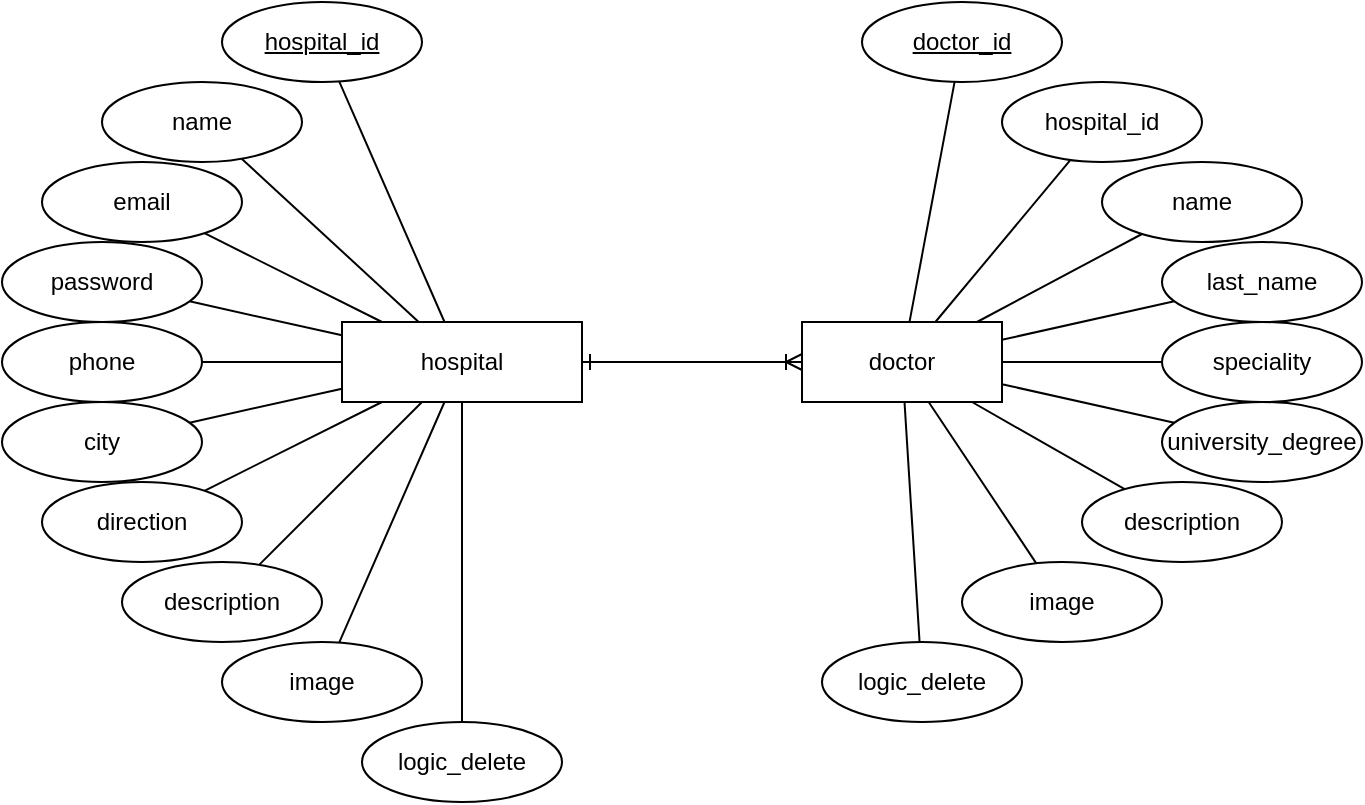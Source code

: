 <mxfile version="26.0.10">
  <diagram name="Página-1" id="dx8DmzmRuRMdMXZH5pXV">
    <mxGraphModel dx="1450" dy="922" grid="1" gridSize="10" guides="1" tooltips="1" connect="1" arrows="1" fold="1" page="0" pageScale="1" pageWidth="827" pageHeight="1169" math="0" shadow="0">
      <root>
        <mxCell id="0" />
        <mxCell id="1" parent="0" />
        <mxCell id="AySGl4q65i81pyB-RRSA-20" style="edgeStyle=none;curved=1;rounded=0;orthogonalLoop=1;jettySize=auto;html=1;entryX=0;entryY=0.5;entryDx=0;entryDy=0;fontSize=12;strokeColor=default;endArrow=ERoneToMany;endFill=0;startArrow=ERone;startFill=0;" parent="1" source="AySGl4q65i81pyB-RRSA-1" target="AySGl4q65i81pyB-RRSA-13" edge="1">
          <mxGeometry relative="1" as="geometry" />
        </mxCell>
        <mxCell id="AySGl4q65i81pyB-RRSA-1" value="hospital" style="whiteSpace=wrap;html=1;align=center;" parent="1" vertex="1">
          <mxGeometry x="-170" y="-240" width="120" height="40" as="geometry" />
        </mxCell>
        <mxCell id="AySGl4q65i81pyB-RRSA-21" style="edgeStyle=none;curved=1;rounded=0;orthogonalLoop=1;jettySize=auto;html=1;fontSize=12;startSize=8;endSize=8;endArrow=none;startFill=0;" parent="1" source="AySGl4q65i81pyB-RRSA-2" target="AySGl4q65i81pyB-RRSA-1" edge="1">
          <mxGeometry relative="1" as="geometry" />
        </mxCell>
        <mxCell id="AySGl4q65i81pyB-RRSA-2" value="hospital_id" style="ellipse;whiteSpace=wrap;html=1;align=center;fontStyle=4;" parent="1" vertex="1">
          <mxGeometry x="-230" y="-400" width="100" height="40" as="geometry" />
        </mxCell>
        <mxCell id="AySGl4q65i81pyB-RRSA-23" style="edgeStyle=none;shape=connector;curved=1;rounded=0;orthogonalLoop=1;jettySize=auto;html=1;strokeColor=default;align=center;verticalAlign=middle;fontFamily=Helvetica;fontSize=12;fontColor=default;labelBackgroundColor=default;startFill=0;startSize=8;endArrow=none;endSize=8;" parent="1" source="AySGl4q65i81pyB-RRSA-3" target="AySGl4q65i81pyB-RRSA-1" edge="1">
          <mxGeometry relative="1" as="geometry" />
        </mxCell>
        <mxCell id="AySGl4q65i81pyB-RRSA-3" value="name" style="ellipse;whiteSpace=wrap;html=1;align=center;" parent="1" vertex="1">
          <mxGeometry x="-290" y="-360" width="100" height="40" as="geometry" />
        </mxCell>
        <mxCell id="AySGl4q65i81pyB-RRSA-24" style="edgeStyle=none;shape=connector;curved=1;rounded=0;orthogonalLoop=1;jettySize=auto;html=1;strokeColor=default;align=center;verticalAlign=middle;fontFamily=Helvetica;fontSize=12;fontColor=default;labelBackgroundColor=default;startFill=0;startSize=8;endArrow=none;endSize=8;" parent="1" source="AySGl4q65i81pyB-RRSA-4" target="AySGl4q65i81pyB-RRSA-1" edge="1">
          <mxGeometry relative="1" as="geometry" />
        </mxCell>
        <mxCell id="AySGl4q65i81pyB-RRSA-4" value="email" style="ellipse;whiteSpace=wrap;html=1;align=center;" parent="1" vertex="1">
          <mxGeometry x="-320" y="-320" width="100" height="40" as="geometry" />
        </mxCell>
        <mxCell id="AySGl4q65i81pyB-RRSA-25" style="edgeStyle=none;shape=connector;curved=1;rounded=0;orthogonalLoop=1;jettySize=auto;html=1;strokeColor=default;align=center;verticalAlign=middle;fontFamily=Helvetica;fontSize=12;fontColor=default;labelBackgroundColor=default;startFill=0;startSize=8;endArrow=none;endSize=8;" parent="1" source="AySGl4q65i81pyB-RRSA-5" target="AySGl4q65i81pyB-RRSA-1" edge="1">
          <mxGeometry relative="1" as="geometry" />
        </mxCell>
        <mxCell id="AySGl4q65i81pyB-RRSA-5" value="password" style="ellipse;whiteSpace=wrap;html=1;align=center;" parent="1" vertex="1">
          <mxGeometry x="-340" y="-280" width="100" height="40" as="geometry" />
        </mxCell>
        <mxCell id="AySGl4q65i81pyB-RRSA-27" style="edgeStyle=none;shape=connector;curved=1;rounded=0;orthogonalLoop=1;jettySize=auto;html=1;strokeColor=default;align=center;verticalAlign=middle;fontFamily=Helvetica;fontSize=12;fontColor=default;labelBackgroundColor=default;startFill=0;startSize=8;endArrow=none;endSize=8;" parent="1" source="AySGl4q65i81pyB-RRSA-6" target="AySGl4q65i81pyB-RRSA-1" edge="1">
          <mxGeometry relative="1" as="geometry" />
        </mxCell>
        <mxCell id="AySGl4q65i81pyB-RRSA-6" value="city" style="ellipse;whiteSpace=wrap;html=1;align=center;" parent="1" vertex="1">
          <mxGeometry x="-340" y="-200" width="100" height="40" as="geometry" />
        </mxCell>
        <mxCell id="AySGl4q65i81pyB-RRSA-28" style="edgeStyle=none;shape=connector;curved=1;rounded=0;orthogonalLoop=1;jettySize=auto;html=1;strokeColor=default;align=center;verticalAlign=middle;fontFamily=Helvetica;fontSize=12;fontColor=default;labelBackgroundColor=default;startFill=0;startSize=8;endArrow=none;endSize=8;" parent="1" source="AySGl4q65i81pyB-RRSA-7" target="AySGl4q65i81pyB-RRSA-1" edge="1">
          <mxGeometry relative="1" as="geometry" />
        </mxCell>
        <mxCell id="AySGl4q65i81pyB-RRSA-7" value="direction" style="ellipse;whiteSpace=wrap;html=1;align=center;" parent="1" vertex="1">
          <mxGeometry x="-320" y="-160" width="100" height="40" as="geometry" />
        </mxCell>
        <mxCell id="AySGl4q65i81pyB-RRSA-26" style="edgeStyle=none;shape=connector;curved=1;rounded=0;orthogonalLoop=1;jettySize=auto;html=1;strokeColor=default;align=center;verticalAlign=middle;fontFamily=Helvetica;fontSize=12;fontColor=default;labelBackgroundColor=default;startFill=0;startSize=8;endArrow=none;endSize=8;" parent="1" source="AySGl4q65i81pyB-RRSA-8" target="AySGl4q65i81pyB-RRSA-1" edge="1">
          <mxGeometry relative="1" as="geometry" />
        </mxCell>
        <mxCell id="AySGl4q65i81pyB-RRSA-8" value="phone" style="ellipse;whiteSpace=wrap;html=1;align=center;" parent="1" vertex="1">
          <mxGeometry x="-340" y="-240" width="100" height="40" as="geometry" />
        </mxCell>
        <mxCell id="AySGl4q65i81pyB-RRSA-29" style="edgeStyle=none;shape=connector;curved=1;rounded=0;orthogonalLoop=1;jettySize=auto;html=1;strokeColor=default;align=center;verticalAlign=middle;fontFamily=Helvetica;fontSize=12;fontColor=default;labelBackgroundColor=default;startFill=0;startSize=8;endArrow=none;endSize=8;" parent="1" source="AySGl4q65i81pyB-RRSA-9" target="AySGl4q65i81pyB-RRSA-1" edge="1">
          <mxGeometry relative="1" as="geometry" />
        </mxCell>
        <mxCell id="AySGl4q65i81pyB-RRSA-9" value="description" style="ellipse;whiteSpace=wrap;html=1;align=center;" parent="1" vertex="1">
          <mxGeometry x="-280" y="-120" width="100" height="40" as="geometry" />
        </mxCell>
        <mxCell id="AySGl4q65i81pyB-RRSA-30" style="edgeStyle=none;shape=connector;curved=1;rounded=0;orthogonalLoop=1;jettySize=auto;html=1;strokeColor=default;align=center;verticalAlign=middle;fontFamily=Helvetica;fontSize=12;fontColor=default;labelBackgroundColor=default;startFill=0;startSize=8;endArrow=none;endSize=8;" parent="1" source="AySGl4q65i81pyB-RRSA-10" target="AySGl4q65i81pyB-RRSA-1" edge="1">
          <mxGeometry relative="1" as="geometry" />
        </mxCell>
        <mxCell id="AySGl4q65i81pyB-RRSA-10" value="image" style="ellipse;whiteSpace=wrap;html=1;align=center;" parent="1" vertex="1">
          <mxGeometry x="-230" y="-80" width="100" height="40" as="geometry" />
        </mxCell>
        <mxCell id="AySGl4q65i81pyB-RRSA-13" value="doctor" style="whiteSpace=wrap;html=1;align=center;" parent="1" vertex="1">
          <mxGeometry x="60" y="-240" width="100" height="40" as="geometry" />
        </mxCell>
        <mxCell id="AySGl4q65i81pyB-RRSA-32" style="edgeStyle=none;shape=connector;curved=1;rounded=0;orthogonalLoop=1;jettySize=auto;html=1;strokeColor=default;align=center;verticalAlign=middle;fontFamily=Helvetica;fontSize=12;fontColor=default;labelBackgroundColor=default;startFill=0;startSize=8;endArrow=none;endSize=8;" parent="1" source="AySGl4q65i81pyB-RRSA-14" target="AySGl4q65i81pyB-RRSA-13" edge="1">
          <mxGeometry relative="1" as="geometry" />
        </mxCell>
        <mxCell id="AySGl4q65i81pyB-RRSA-14" value="name" style="ellipse;whiteSpace=wrap;html=1;align=center;" parent="1" vertex="1">
          <mxGeometry x="210" y="-320" width="100" height="40" as="geometry" />
        </mxCell>
        <mxCell id="AySGl4q65i81pyB-RRSA-33" style="edgeStyle=none;shape=connector;curved=1;rounded=0;orthogonalLoop=1;jettySize=auto;html=1;strokeColor=default;align=center;verticalAlign=middle;fontFamily=Helvetica;fontSize=12;fontColor=default;labelBackgroundColor=default;startFill=0;startSize=8;endArrow=none;endSize=8;" parent="1" source="AySGl4q65i81pyB-RRSA-15" target="AySGl4q65i81pyB-RRSA-13" edge="1">
          <mxGeometry relative="1" as="geometry" />
        </mxCell>
        <mxCell id="AySGl4q65i81pyB-RRSA-15" value="speciality" style="ellipse;whiteSpace=wrap;html=1;align=center;" parent="1" vertex="1">
          <mxGeometry x="240" y="-240" width="100" height="40" as="geometry" />
        </mxCell>
        <mxCell id="AySGl4q65i81pyB-RRSA-34" style="edgeStyle=none;shape=connector;curved=1;rounded=0;orthogonalLoop=1;jettySize=auto;html=1;strokeColor=default;align=center;verticalAlign=middle;fontFamily=Helvetica;fontSize=12;fontColor=default;labelBackgroundColor=default;startFill=0;startSize=8;endArrow=none;endSize=8;" parent="1" source="AySGl4q65i81pyB-RRSA-16" target="AySGl4q65i81pyB-RRSA-13" edge="1">
          <mxGeometry relative="1" as="geometry" />
        </mxCell>
        <mxCell id="AySGl4q65i81pyB-RRSA-16" value="university_degree" style="ellipse;whiteSpace=wrap;html=1;align=center;" parent="1" vertex="1">
          <mxGeometry x="240" y="-200" width="100" height="40" as="geometry" />
        </mxCell>
        <mxCell id="AySGl4q65i81pyB-RRSA-35" style="edgeStyle=none;shape=connector;curved=1;rounded=0;orthogonalLoop=1;jettySize=auto;html=1;strokeColor=default;align=center;verticalAlign=middle;fontFamily=Helvetica;fontSize=12;fontColor=default;labelBackgroundColor=default;startFill=0;startSize=8;endArrow=none;endSize=8;" parent="1" source="AySGl4q65i81pyB-RRSA-17" target="AySGl4q65i81pyB-RRSA-13" edge="1">
          <mxGeometry relative="1" as="geometry" />
        </mxCell>
        <mxCell id="AySGl4q65i81pyB-RRSA-17" value="description" style="ellipse;whiteSpace=wrap;html=1;align=center;" parent="1" vertex="1">
          <mxGeometry x="200" y="-160" width="100" height="40" as="geometry" />
        </mxCell>
        <mxCell id="AySGl4q65i81pyB-RRSA-36" style="edgeStyle=none;shape=connector;curved=1;rounded=0;orthogonalLoop=1;jettySize=auto;html=1;strokeColor=default;align=center;verticalAlign=middle;fontFamily=Helvetica;fontSize=12;fontColor=default;labelBackgroundColor=default;startFill=0;startSize=8;endArrow=none;endSize=8;" parent="1" source="AySGl4q65i81pyB-RRSA-18" target="AySGl4q65i81pyB-RRSA-13" edge="1">
          <mxGeometry relative="1" as="geometry" />
        </mxCell>
        <mxCell id="AySGl4q65i81pyB-RRSA-18" value="image" style="ellipse;whiteSpace=wrap;html=1;align=center;" parent="1" vertex="1">
          <mxGeometry x="140" y="-120" width="100" height="40" as="geometry" />
        </mxCell>
        <mxCell id="AySGl4q65i81pyB-RRSA-31" style="edgeStyle=none;shape=connector;curved=1;rounded=0;orthogonalLoop=1;jettySize=auto;html=1;strokeColor=default;align=center;verticalAlign=middle;fontFamily=Helvetica;fontSize=12;fontColor=default;labelBackgroundColor=default;startFill=0;startSize=8;endArrow=none;endSize=8;" parent="1" source="AySGl4q65i81pyB-RRSA-19" target="AySGl4q65i81pyB-RRSA-13" edge="1">
          <mxGeometry relative="1" as="geometry" />
        </mxCell>
        <mxCell id="AySGl4q65i81pyB-RRSA-19" value="doctor_id" style="ellipse;whiteSpace=wrap;html=1;align=center;fontStyle=4;" parent="1" vertex="1">
          <mxGeometry x="90" y="-400" width="100" height="40" as="geometry" />
        </mxCell>
        <mxCell id="AySGl4q65i81pyB-RRSA-38" style="edgeStyle=none;shape=connector;curved=1;rounded=0;orthogonalLoop=1;jettySize=auto;html=1;strokeColor=default;align=center;verticalAlign=middle;fontFamily=Helvetica;fontSize=12;fontColor=default;labelBackgroundColor=default;startFill=0;startSize=8;endArrow=none;endSize=8;" parent="1" target="AySGl4q65i81pyB-RRSA-13" edge="1">
          <mxGeometry relative="1" as="geometry">
            <mxPoint x="194.246" y="-321.019" as="sourcePoint" />
          </mxGeometry>
        </mxCell>
        <mxCell id="AySGl4q65i81pyB-RRSA-40" style="edgeStyle=none;shape=connector;curved=1;rounded=0;orthogonalLoop=1;jettySize=auto;html=1;strokeColor=default;align=center;verticalAlign=middle;fontFamily=Helvetica;fontSize=12;fontColor=default;labelBackgroundColor=default;startFill=0;startSize=8;endArrow=none;endSize=8;" parent="1" source="AySGl4q65i81pyB-RRSA-39" target="AySGl4q65i81pyB-RRSA-13" edge="1">
          <mxGeometry relative="1" as="geometry" />
        </mxCell>
        <mxCell id="AySGl4q65i81pyB-RRSA-39" value="last_name" style="ellipse;whiteSpace=wrap;html=1;align=center;" parent="1" vertex="1">
          <mxGeometry x="240" y="-280" width="100" height="40" as="geometry" />
        </mxCell>
        <mxCell id="AySGl4q65i81pyB-RRSA-41" value="hospital_id" style="ellipse;whiteSpace=wrap;html=1;align=center;" parent="1" vertex="1">
          <mxGeometry x="160" y="-360" width="100" height="40" as="geometry" />
        </mxCell>
        <mxCell id="72tuW98hYVkd9BMMxgTb-5" style="edgeStyle=none;shape=connector;curved=1;rounded=0;orthogonalLoop=1;jettySize=auto;html=1;strokeColor=default;align=center;verticalAlign=middle;fontFamily=Helvetica;fontSize=12;fontColor=default;labelBackgroundColor=default;startFill=0;startSize=8;endArrow=none;endSize=8;" edge="1" parent="1" source="72tuW98hYVkd9BMMxgTb-1" target="AySGl4q65i81pyB-RRSA-13">
          <mxGeometry relative="1" as="geometry" />
        </mxCell>
        <mxCell id="72tuW98hYVkd9BMMxgTb-1" value="logic_delete" style="ellipse;whiteSpace=wrap;html=1;align=center;" vertex="1" parent="1">
          <mxGeometry x="70" y="-80" width="100" height="40" as="geometry" />
        </mxCell>
        <mxCell id="72tuW98hYVkd9BMMxgTb-4" style="edgeStyle=none;shape=connector;curved=1;rounded=0;orthogonalLoop=1;jettySize=auto;html=1;strokeColor=default;align=center;verticalAlign=middle;fontFamily=Helvetica;fontSize=12;fontColor=default;labelBackgroundColor=default;startFill=0;startSize=8;endArrow=none;endSize=8;" edge="1" parent="1" source="72tuW98hYVkd9BMMxgTb-2" target="AySGl4q65i81pyB-RRSA-1">
          <mxGeometry relative="1" as="geometry" />
        </mxCell>
        <mxCell id="72tuW98hYVkd9BMMxgTb-2" value="logic_delete" style="ellipse;whiteSpace=wrap;html=1;align=center;" vertex="1" parent="1">
          <mxGeometry x="-160" y="-40" width="100" height="40" as="geometry" />
        </mxCell>
      </root>
    </mxGraphModel>
  </diagram>
</mxfile>
